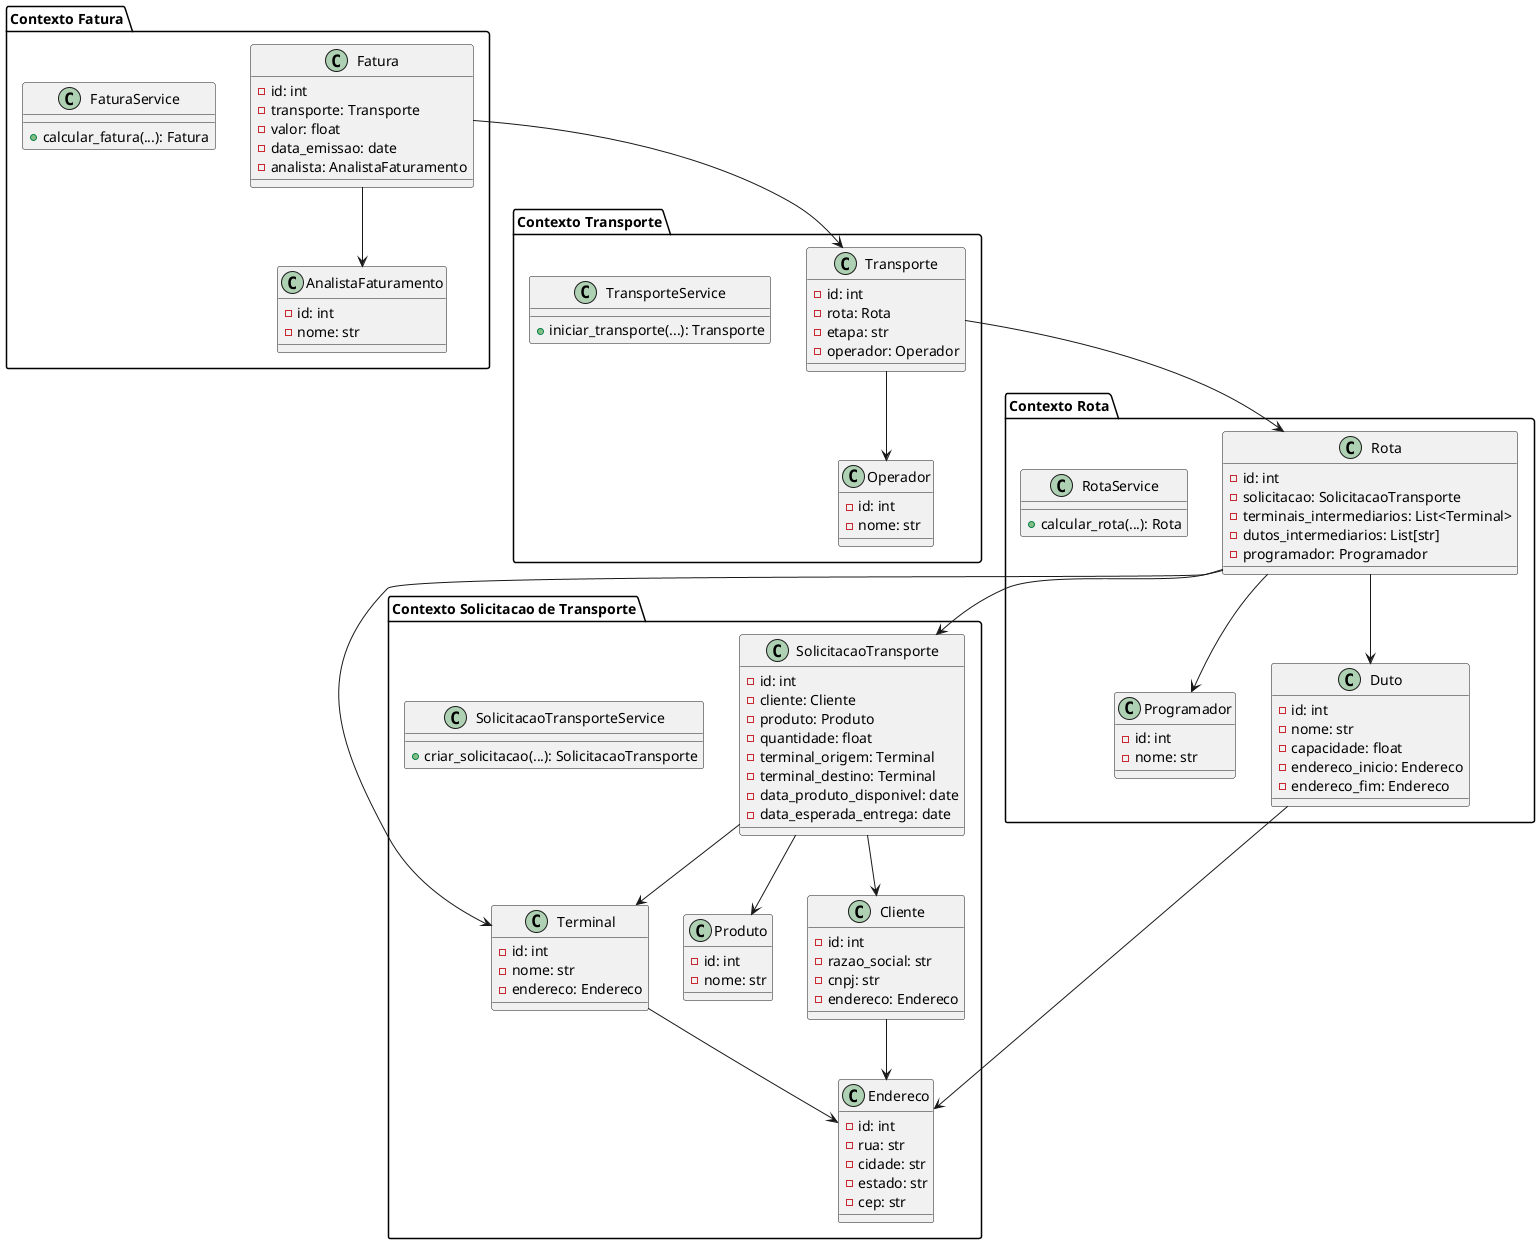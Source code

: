 @startuml ClassesTransporte

' Contexto Solicitacao de Transporte
package "Contexto Solicitacao de Transporte" {
	class Cliente {
	- id: int
	- razao_social: str
	- cnpj: str
	- endereco: Endereco
	}
	class Produto {
	- id: int
	- nome: str
	}
	class Terminal {
	- id: int
	- nome: str
	- endereco: Endereco
	}
	class Endereco {
	- id: int
	- rua: str
	- cidade: str
	- estado: str
	- cep: str
	}
	class SolicitacaoTransporte {
	- id: int
	- cliente: Cliente
	- produto: Produto
	- quantidade: float
	- terminal_origem: Terminal
	- terminal_destino: Terminal
	- data_produto_disponivel: date
	- data_esperada_entrega: date
	}
	class SolicitacaoTransporteService {
		+ criar_solicitacao(...): SolicitacaoTransporte
	}
}

' Contexto Rota
package "Contexto Rota" {
	class Rota {
	- id: int
	- solicitacao: SolicitacaoTransporte
	- terminais_intermediarios: List<Terminal>
	- dutos_intermediarios: List[str]
	- programador: Programador
	}
	class Programador {
	- id: int
	- nome: str
	}
	class RotaService {
		+ calcular_rota(...): Rota
	}
	class Duto {
	- id: int
	- nome: str
	- capacidade: float
	- endereco_inicio: Endereco
	- endereco_fim: Endereco
	}
}

' Contexto Transporte
package "Contexto Transporte" {
	class Transporte {
	- id: int
	- rota: Rota
	- etapa: str
	- operador: Operador
	}
	class Operador {
	- id: int
	- nome: str
	}
	class TransporteService {
		+ iniciar_transporte(...): Transporte
	}
}

' Contexto Fatura
package "Contexto Fatura" {
	class Fatura {
	- id: int
	- transporte: Transporte
	- valor: float
	- data_emissao: date
	- analista: AnalistaFaturamento
	}
	class AnalistaFaturamento {
	- id: int
	- nome: str
	}
	class FaturaService {
		+ calcular_fatura(...): Fatura
	}
}

Terminal --> Endereco
Duto --> Endereco
SolicitacaoTransporte --> Cliente
SolicitacaoTransporte --> Produto
SolicitacaoTransporte --> Terminal
Cliente --> Endereco
Rota --> SolicitacaoTransporte
Rota --> Terminal
Rota --> Duto
Rota --> Programador
Transporte --> Rota
Transporte --> Operador
Fatura --> Transporte
Fatura --> AnalistaFaturamento

@enduml
